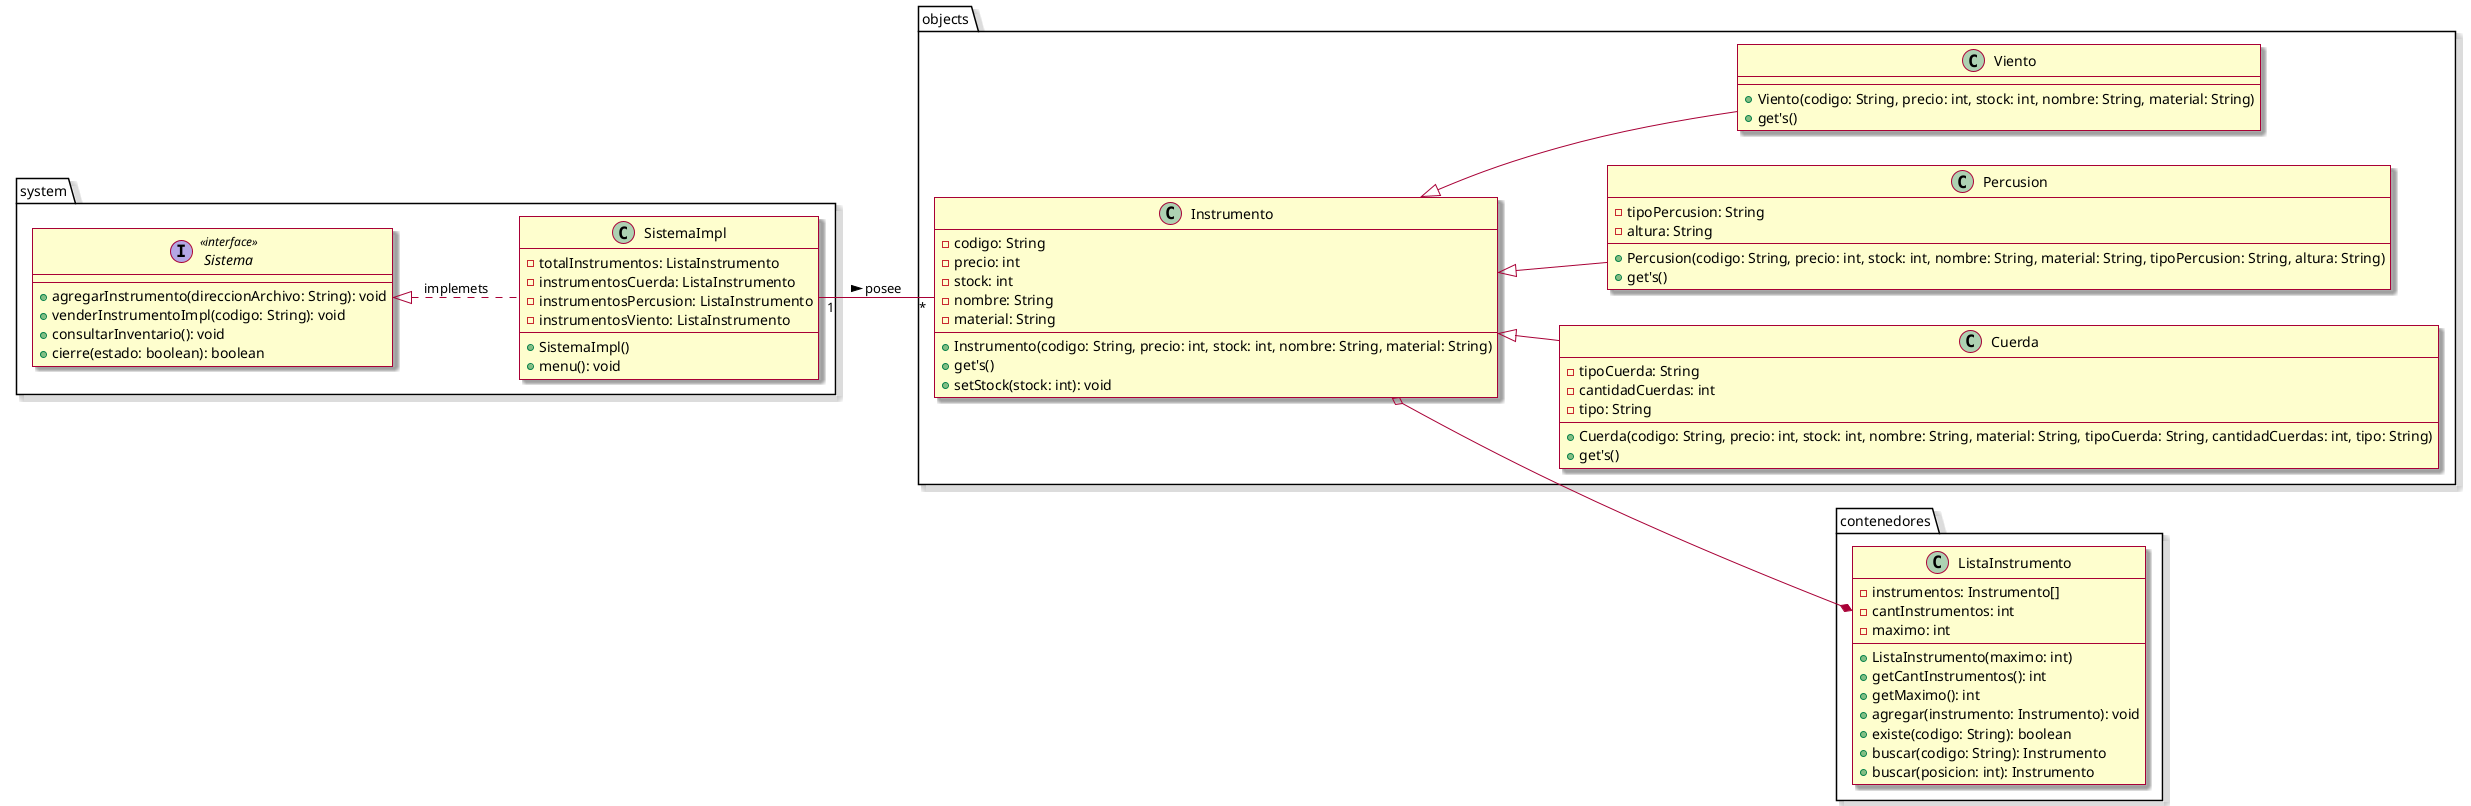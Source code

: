 @startuml
left to right direction
skin rose

package objects{
    Class Instrumento{
        -codigo: String
        -precio: int
        -stock: int
        -nombre: String
        -material: String

        +Instrumento(codigo: String, precio: int, stock: int, nombre: String, material: String)
        +get's()
        +setStock(stock: int): void
    }

    Class Cuerda{
        -tipoCuerda: String
        -cantidadCuerdas: int
        -tipo: String

        +Cuerda(codigo: String, precio: int, stock: int, nombre: String, material: String, tipoCuerda: String, cantidadCuerdas: int, tipo: String)
        +get's()
    }

    Class Percusion{
        -tipoPercusion: String
        -altura: String

        +Percusion(codigo: String, precio: int, stock: int, nombre: String, material: String, tipoPercusion: String, altura: String)
        +get's()

    }

    Class Viento{
        +Viento(codigo: String, precio: int, stock: int, nombre: String, material: String)
        +get's()
    }
}

Instrumento^--Cuerda
Instrumento^--Percusion
Instrumento^--Viento

package contenedores{
    Class ListaInstrumento{
        -instrumentos: Instrumento[]
        -cantInstrumentos: int
        -maximo: int

        +ListaInstrumento(maximo: int)
        +getCantInstrumentos(): int
        +getMaximo(): int
        +agregar(instrumento: Instrumento): void
        +existe(codigo: String): boolean
        +buscar(codigo: String): Instrumento
        +buscar(posicion: int): Instrumento
    }
}

Instrumento o--* ListaInstrumento

package system{
    interface Sistema <<interface>>{
        +agregarInstrumento(direccionArchivo: String): void
        +venderInstrumentoImpl(codigo: String): void
        +consultarInventario(): void
        +cierre(estado: boolean): boolean
    }

    Class SistemaImpl{
        -totalInstrumentos: ListaInstrumento
        -instrumentosCuerda: ListaInstrumento
        -instrumentosPercusion: ListaInstrumento
        -instrumentosViento: ListaInstrumento

        +SistemaImpl()
        +menu(): void
    }
}

Sistema^..SistemaImpl: implemets
SistemaImpl"1"--"*"Instrumento:  posee >
@enduml